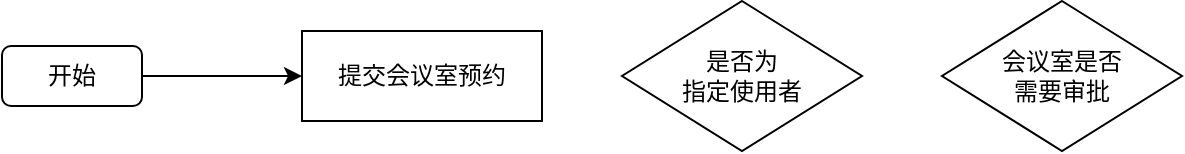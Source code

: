<mxfile version="15.5.4" type="github">
  <diagram id="gN2CgmF_Tn5y9q0DE9BQ" name="Page-1">
    <mxGraphModel dx="1178" dy="659" grid="1" gridSize="10" guides="1" tooltips="1" connect="1" arrows="1" fold="1" page="1" pageScale="1" pageWidth="827" pageHeight="1169" math="0" shadow="0">
      <root>
        <mxCell id="0" />
        <mxCell id="1" parent="0" />
        <mxCell id="fREWHRoIH6fhRUN0-L7m-3" value="" style="edgeStyle=orthogonalEdgeStyle;rounded=0;orthogonalLoop=1;jettySize=auto;html=1;" edge="1" parent="1" source="fREWHRoIH6fhRUN0-L7m-1" target="fREWHRoIH6fhRUN0-L7m-2">
          <mxGeometry relative="1" as="geometry" />
        </mxCell>
        <mxCell id="fREWHRoIH6fhRUN0-L7m-1" value="开始" style="rounded=1;whiteSpace=wrap;html=1;" vertex="1" parent="1">
          <mxGeometry x="50" y="220" width="70" height="30" as="geometry" />
        </mxCell>
        <mxCell id="fREWHRoIH6fhRUN0-L7m-2" value="提交会议室预约" style="rounded=0;whiteSpace=wrap;html=1;" vertex="1" parent="1">
          <mxGeometry x="200" y="212.5" width="120" height="45" as="geometry" />
        </mxCell>
        <mxCell id="fREWHRoIH6fhRUN0-L7m-5" value="是否为&lt;br&gt;指定使用者" style="rhombus;whiteSpace=wrap;html=1;" vertex="1" parent="1">
          <mxGeometry x="360" y="197.5" width="120" height="75" as="geometry" />
        </mxCell>
        <mxCell id="fREWHRoIH6fhRUN0-L7m-6" value="会议室是否&lt;br&gt;需要审批" style="rhombus;whiteSpace=wrap;html=1;" vertex="1" parent="1">
          <mxGeometry x="520" y="197.5" width="120" height="75" as="geometry" />
        </mxCell>
      </root>
    </mxGraphModel>
  </diagram>
</mxfile>
